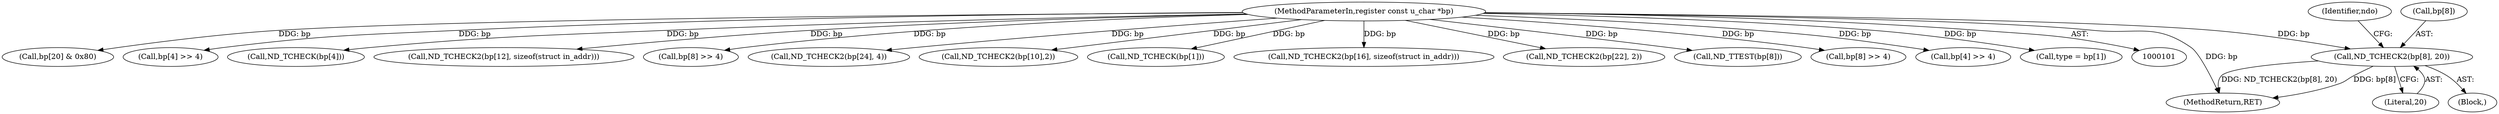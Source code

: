 digraph "0_tcpdump_5dc1860d8267b1e0cb78c9ffa2a40bea2fdb3ddc_2@array" {
"1000199" [label="(Call,ND_TCHECK2(bp[8], 20))"];
"1000103" [label="(MethodParameterIn,register const u_char *bp)"];
"1000438" [label="(MethodReturn,RET)"];
"1000365" [label="(Call,bp[20] & 0x80)"];
"1000203" [label="(Literal,20)"];
"1000426" [label="(Call,bp[4] >> 4)"];
"1000409" [label="(Call,ND_TCHECK(bp[4]))"];
"1000224" [label="(Call,ND_TCHECK2(bp[12], sizeof(struct in_addr)))"];
"1000206" [label="(Identifier,ndo)"];
"1000166" [label="(Call,bp[8] >> 4)"];
"1000353" [label="(Call,ND_TCHECK2(bp[24], 4))"];
"1000200" [label="(Call,bp[8])"];
"1000177" [label="(Call,ND_TCHECK2(bp[10],2))"];
"1000107" [label="(Call,ND_TCHECK(bp[1]))"];
"1000127" [label="(Block,)"];
"1000199" [label="(Call,ND_TCHECK2(bp[8], 20))"];
"1000310" [label="(Call,ND_TCHECK2(bp[16], sizeof(struct in_addr)))"];
"1000255" [label="(Call,ND_TCHECK2(bp[22], 2))"];
"1000103" [label="(MethodParameterIn,register const u_char *bp)"];
"1000130" [label="(Call,ND_TTEST(bp[8]))"];
"1000136" [label="(Call,bp[8] >> 4)"];
"1000415" [label="(Call,bp[4] >> 4)"];
"1000111" [label="(Call,type = bp[1])"];
"1000199" -> "1000127"  [label="AST: "];
"1000199" -> "1000203"  [label="CFG: "];
"1000200" -> "1000199"  [label="AST: "];
"1000203" -> "1000199"  [label="AST: "];
"1000206" -> "1000199"  [label="CFG: "];
"1000199" -> "1000438"  [label="DDG: bp[8]"];
"1000199" -> "1000438"  [label="DDG: ND_TCHECK2(bp[8], 20)"];
"1000103" -> "1000199"  [label="DDG: bp"];
"1000103" -> "1000101"  [label="AST: "];
"1000103" -> "1000438"  [label="DDG: bp"];
"1000103" -> "1000107"  [label="DDG: bp"];
"1000103" -> "1000111"  [label="DDG: bp"];
"1000103" -> "1000130"  [label="DDG: bp"];
"1000103" -> "1000136"  [label="DDG: bp"];
"1000103" -> "1000166"  [label="DDG: bp"];
"1000103" -> "1000177"  [label="DDG: bp"];
"1000103" -> "1000224"  [label="DDG: bp"];
"1000103" -> "1000255"  [label="DDG: bp"];
"1000103" -> "1000310"  [label="DDG: bp"];
"1000103" -> "1000353"  [label="DDG: bp"];
"1000103" -> "1000365"  [label="DDG: bp"];
"1000103" -> "1000409"  [label="DDG: bp"];
"1000103" -> "1000415"  [label="DDG: bp"];
"1000103" -> "1000426"  [label="DDG: bp"];
}
